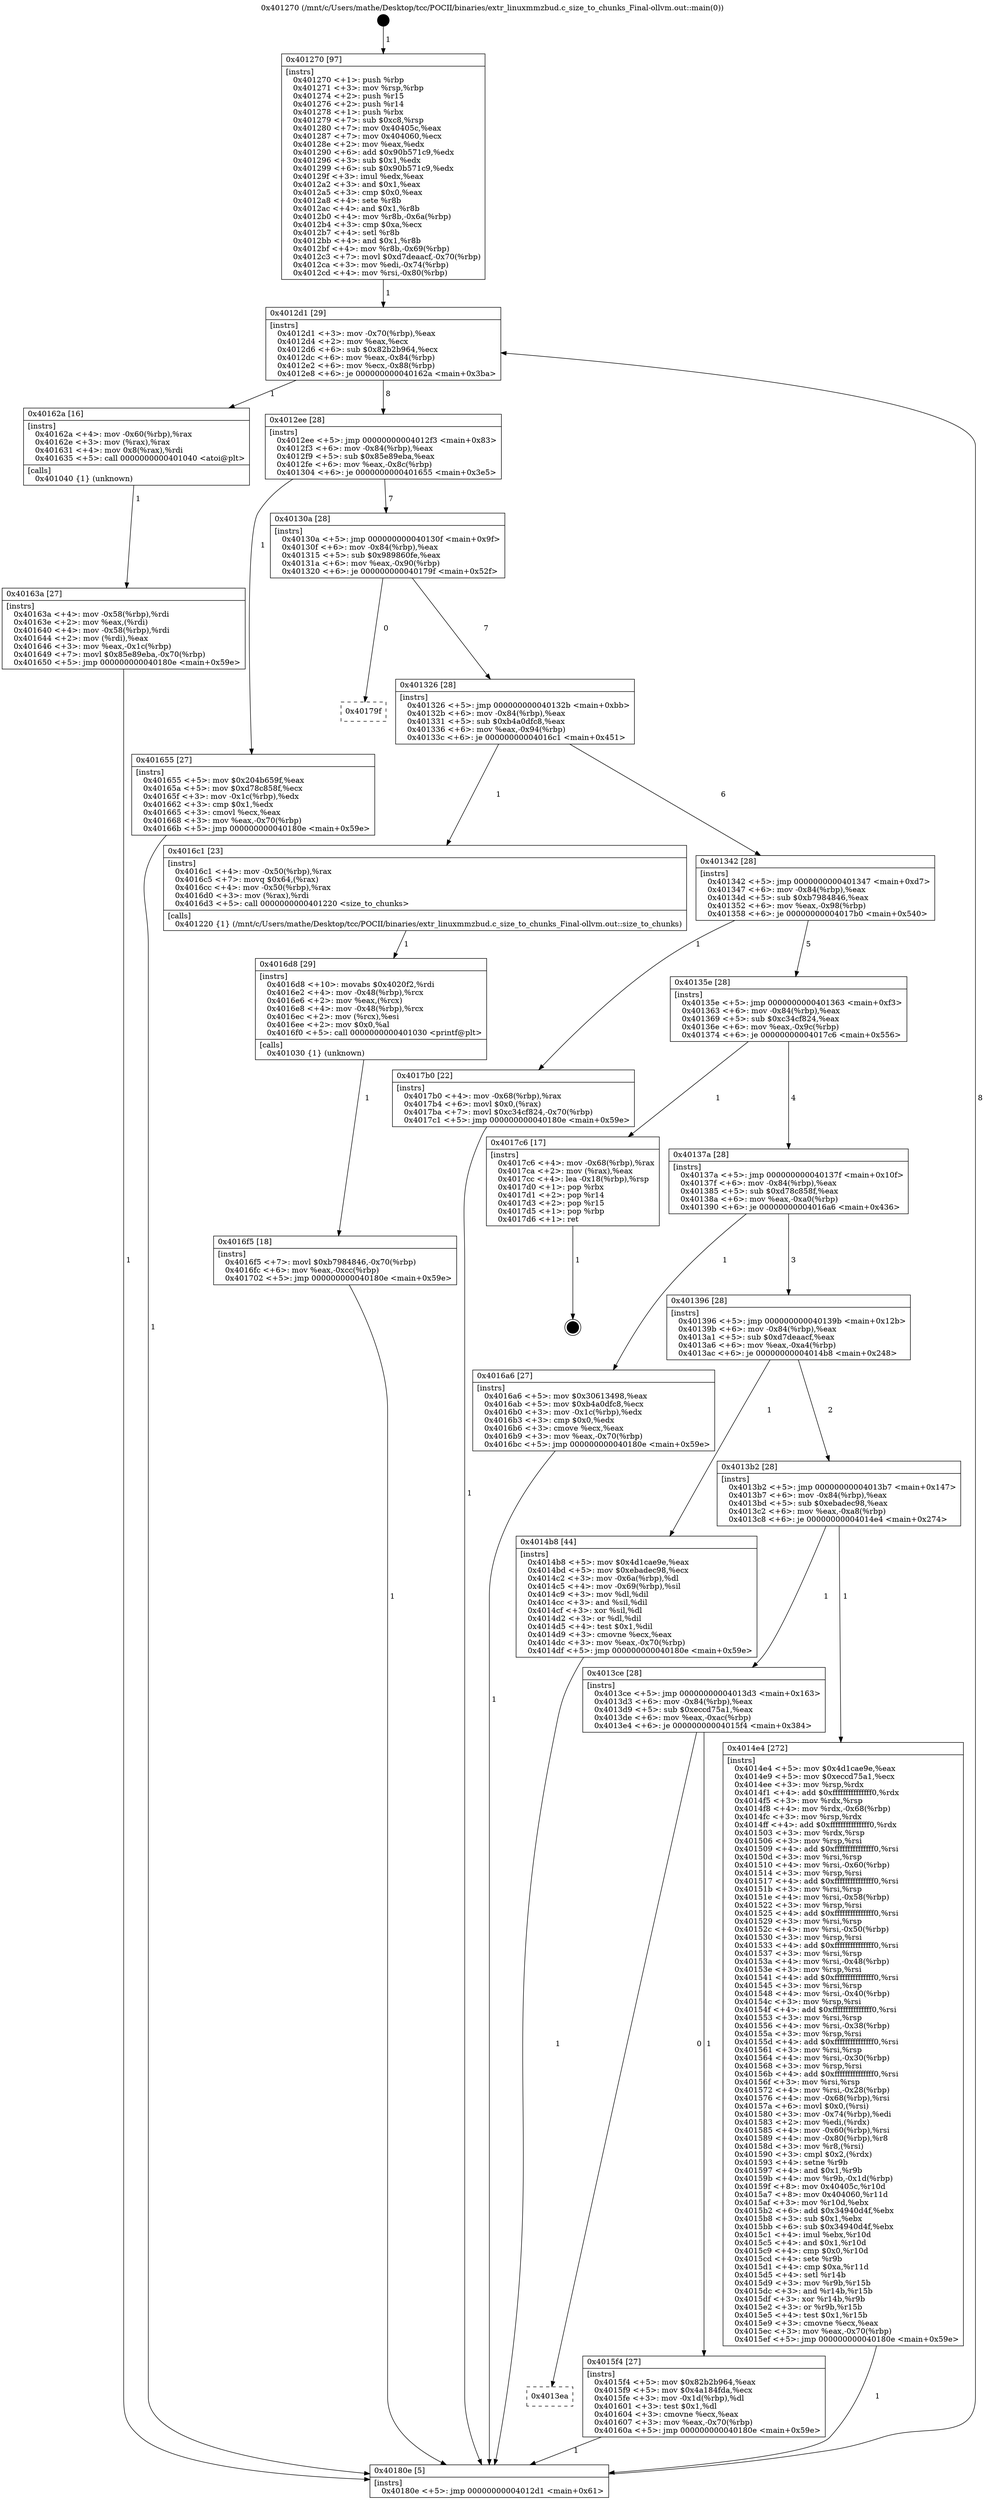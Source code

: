 digraph "0x401270" {
  label = "0x401270 (/mnt/c/Users/mathe/Desktop/tcc/POCII/binaries/extr_linuxmmzbud.c_size_to_chunks_Final-ollvm.out::main(0))"
  labelloc = "t"
  node[shape=record]

  Entry [label="",width=0.3,height=0.3,shape=circle,fillcolor=black,style=filled]
  "0x4012d1" [label="{
     0x4012d1 [29]\l
     | [instrs]\l
     &nbsp;&nbsp;0x4012d1 \<+3\>: mov -0x70(%rbp),%eax\l
     &nbsp;&nbsp;0x4012d4 \<+2\>: mov %eax,%ecx\l
     &nbsp;&nbsp;0x4012d6 \<+6\>: sub $0x82b2b964,%ecx\l
     &nbsp;&nbsp;0x4012dc \<+6\>: mov %eax,-0x84(%rbp)\l
     &nbsp;&nbsp;0x4012e2 \<+6\>: mov %ecx,-0x88(%rbp)\l
     &nbsp;&nbsp;0x4012e8 \<+6\>: je 000000000040162a \<main+0x3ba\>\l
  }"]
  "0x40162a" [label="{
     0x40162a [16]\l
     | [instrs]\l
     &nbsp;&nbsp;0x40162a \<+4\>: mov -0x60(%rbp),%rax\l
     &nbsp;&nbsp;0x40162e \<+3\>: mov (%rax),%rax\l
     &nbsp;&nbsp;0x401631 \<+4\>: mov 0x8(%rax),%rdi\l
     &nbsp;&nbsp;0x401635 \<+5\>: call 0000000000401040 \<atoi@plt\>\l
     | [calls]\l
     &nbsp;&nbsp;0x401040 \{1\} (unknown)\l
  }"]
  "0x4012ee" [label="{
     0x4012ee [28]\l
     | [instrs]\l
     &nbsp;&nbsp;0x4012ee \<+5\>: jmp 00000000004012f3 \<main+0x83\>\l
     &nbsp;&nbsp;0x4012f3 \<+6\>: mov -0x84(%rbp),%eax\l
     &nbsp;&nbsp;0x4012f9 \<+5\>: sub $0x85e89eba,%eax\l
     &nbsp;&nbsp;0x4012fe \<+6\>: mov %eax,-0x8c(%rbp)\l
     &nbsp;&nbsp;0x401304 \<+6\>: je 0000000000401655 \<main+0x3e5\>\l
  }"]
  Exit [label="",width=0.3,height=0.3,shape=circle,fillcolor=black,style=filled,peripheries=2]
  "0x401655" [label="{
     0x401655 [27]\l
     | [instrs]\l
     &nbsp;&nbsp;0x401655 \<+5\>: mov $0x204b659f,%eax\l
     &nbsp;&nbsp;0x40165a \<+5\>: mov $0xd78c858f,%ecx\l
     &nbsp;&nbsp;0x40165f \<+3\>: mov -0x1c(%rbp),%edx\l
     &nbsp;&nbsp;0x401662 \<+3\>: cmp $0x1,%edx\l
     &nbsp;&nbsp;0x401665 \<+3\>: cmovl %ecx,%eax\l
     &nbsp;&nbsp;0x401668 \<+3\>: mov %eax,-0x70(%rbp)\l
     &nbsp;&nbsp;0x40166b \<+5\>: jmp 000000000040180e \<main+0x59e\>\l
  }"]
  "0x40130a" [label="{
     0x40130a [28]\l
     | [instrs]\l
     &nbsp;&nbsp;0x40130a \<+5\>: jmp 000000000040130f \<main+0x9f\>\l
     &nbsp;&nbsp;0x40130f \<+6\>: mov -0x84(%rbp),%eax\l
     &nbsp;&nbsp;0x401315 \<+5\>: sub $0x989860fe,%eax\l
     &nbsp;&nbsp;0x40131a \<+6\>: mov %eax,-0x90(%rbp)\l
     &nbsp;&nbsp;0x401320 \<+6\>: je 000000000040179f \<main+0x52f\>\l
  }"]
  "0x4016f5" [label="{
     0x4016f5 [18]\l
     | [instrs]\l
     &nbsp;&nbsp;0x4016f5 \<+7\>: movl $0xb7984846,-0x70(%rbp)\l
     &nbsp;&nbsp;0x4016fc \<+6\>: mov %eax,-0xcc(%rbp)\l
     &nbsp;&nbsp;0x401702 \<+5\>: jmp 000000000040180e \<main+0x59e\>\l
  }"]
  "0x40179f" [label="{
     0x40179f\l
  }", style=dashed]
  "0x401326" [label="{
     0x401326 [28]\l
     | [instrs]\l
     &nbsp;&nbsp;0x401326 \<+5\>: jmp 000000000040132b \<main+0xbb\>\l
     &nbsp;&nbsp;0x40132b \<+6\>: mov -0x84(%rbp),%eax\l
     &nbsp;&nbsp;0x401331 \<+5\>: sub $0xb4a0dfc8,%eax\l
     &nbsp;&nbsp;0x401336 \<+6\>: mov %eax,-0x94(%rbp)\l
     &nbsp;&nbsp;0x40133c \<+6\>: je 00000000004016c1 \<main+0x451\>\l
  }"]
  "0x4016d8" [label="{
     0x4016d8 [29]\l
     | [instrs]\l
     &nbsp;&nbsp;0x4016d8 \<+10\>: movabs $0x4020f2,%rdi\l
     &nbsp;&nbsp;0x4016e2 \<+4\>: mov -0x48(%rbp),%rcx\l
     &nbsp;&nbsp;0x4016e6 \<+2\>: mov %eax,(%rcx)\l
     &nbsp;&nbsp;0x4016e8 \<+4\>: mov -0x48(%rbp),%rcx\l
     &nbsp;&nbsp;0x4016ec \<+2\>: mov (%rcx),%esi\l
     &nbsp;&nbsp;0x4016ee \<+2\>: mov $0x0,%al\l
     &nbsp;&nbsp;0x4016f0 \<+5\>: call 0000000000401030 \<printf@plt\>\l
     | [calls]\l
     &nbsp;&nbsp;0x401030 \{1\} (unknown)\l
  }"]
  "0x4016c1" [label="{
     0x4016c1 [23]\l
     | [instrs]\l
     &nbsp;&nbsp;0x4016c1 \<+4\>: mov -0x50(%rbp),%rax\l
     &nbsp;&nbsp;0x4016c5 \<+7\>: movq $0x64,(%rax)\l
     &nbsp;&nbsp;0x4016cc \<+4\>: mov -0x50(%rbp),%rax\l
     &nbsp;&nbsp;0x4016d0 \<+3\>: mov (%rax),%rdi\l
     &nbsp;&nbsp;0x4016d3 \<+5\>: call 0000000000401220 \<size_to_chunks\>\l
     | [calls]\l
     &nbsp;&nbsp;0x401220 \{1\} (/mnt/c/Users/mathe/Desktop/tcc/POCII/binaries/extr_linuxmmzbud.c_size_to_chunks_Final-ollvm.out::size_to_chunks)\l
  }"]
  "0x401342" [label="{
     0x401342 [28]\l
     | [instrs]\l
     &nbsp;&nbsp;0x401342 \<+5\>: jmp 0000000000401347 \<main+0xd7\>\l
     &nbsp;&nbsp;0x401347 \<+6\>: mov -0x84(%rbp),%eax\l
     &nbsp;&nbsp;0x40134d \<+5\>: sub $0xb7984846,%eax\l
     &nbsp;&nbsp;0x401352 \<+6\>: mov %eax,-0x98(%rbp)\l
     &nbsp;&nbsp;0x401358 \<+6\>: je 00000000004017b0 \<main+0x540\>\l
  }"]
  "0x40163a" [label="{
     0x40163a [27]\l
     | [instrs]\l
     &nbsp;&nbsp;0x40163a \<+4\>: mov -0x58(%rbp),%rdi\l
     &nbsp;&nbsp;0x40163e \<+2\>: mov %eax,(%rdi)\l
     &nbsp;&nbsp;0x401640 \<+4\>: mov -0x58(%rbp),%rdi\l
     &nbsp;&nbsp;0x401644 \<+2\>: mov (%rdi),%eax\l
     &nbsp;&nbsp;0x401646 \<+3\>: mov %eax,-0x1c(%rbp)\l
     &nbsp;&nbsp;0x401649 \<+7\>: movl $0x85e89eba,-0x70(%rbp)\l
     &nbsp;&nbsp;0x401650 \<+5\>: jmp 000000000040180e \<main+0x59e\>\l
  }"]
  "0x4017b0" [label="{
     0x4017b0 [22]\l
     | [instrs]\l
     &nbsp;&nbsp;0x4017b0 \<+4\>: mov -0x68(%rbp),%rax\l
     &nbsp;&nbsp;0x4017b4 \<+6\>: movl $0x0,(%rax)\l
     &nbsp;&nbsp;0x4017ba \<+7\>: movl $0xc34cf824,-0x70(%rbp)\l
     &nbsp;&nbsp;0x4017c1 \<+5\>: jmp 000000000040180e \<main+0x59e\>\l
  }"]
  "0x40135e" [label="{
     0x40135e [28]\l
     | [instrs]\l
     &nbsp;&nbsp;0x40135e \<+5\>: jmp 0000000000401363 \<main+0xf3\>\l
     &nbsp;&nbsp;0x401363 \<+6\>: mov -0x84(%rbp),%eax\l
     &nbsp;&nbsp;0x401369 \<+5\>: sub $0xc34cf824,%eax\l
     &nbsp;&nbsp;0x40136e \<+6\>: mov %eax,-0x9c(%rbp)\l
     &nbsp;&nbsp;0x401374 \<+6\>: je 00000000004017c6 \<main+0x556\>\l
  }"]
  "0x4013ea" [label="{
     0x4013ea\l
  }", style=dashed]
  "0x4017c6" [label="{
     0x4017c6 [17]\l
     | [instrs]\l
     &nbsp;&nbsp;0x4017c6 \<+4\>: mov -0x68(%rbp),%rax\l
     &nbsp;&nbsp;0x4017ca \<+2\>: mov (%rax),%eax\l
     &nbsp;&nbsp;0x4017cc \<+4\>: lea -0x18(%rbp),%rsp\l
     &nbsp;&nbsp;0x4017d0 \<+1\>: pop %rbx\l
     &nbsp;&nbsp;0x4017d1 \<+2\>: pop %r14\l
     &nbsp;&nbsp;0x4017d3 \<+2\>: pop %r15\l
     &nbsp;&nbsp;0x4017d5 \<+1\>: pop %rbp\l
     &nbsp;&nbsp;0x4017d6 \<+1\>: ret\l
  }"]
  "0x40137a" [label="{
     0x40137a [28]\l
     | [instrs]\l
     &nbsp;&nbsp;0x40137a \<+5\>: jmp 000000000040137f \<main+0x10f\>\l
     &nbsp;&nbsp;0x40137f \<+6\>: mov -0x84(%rbp),%eax\l
     &nbsp;&nbsp;0x401385 \<+5\>: sub $0xd78c858f,%eax\l
     &nbsp;&nbsp;0x40138a \<+6\>: mov %eax,-0xa0(%rbp)\l
     &nbsp;&nbsp;0x401390 \<+6\>: je 00000000004016a6 \<main+0x436\>\l
  }"]
  "0x4015f4" [label="{
     0x4015f4 [27]\l
     | [instrs]\l
     &nbsp;&nbsp;0x4015f4 \<+5\>: mov $0x82b2b964,%eax\l
     &nbsp;&nbsp;0x4015f9 \<+5\>: mov $0x4a184fda,%ecx\l
     &nbsp;&nbsp;0x4015fe \<+3\>: mov -0x1d(%rbp),%dl\l
     &nbsp;&nbsp;0x401601 \<+3\>: test $0x1,%dl\l
     &nbsp;&nbsp;0x401604 \<+3\>: cmovne %ecx,%eax\l
     &nbsp;&nbsp;0x401607 \<+3\>: mov %eax,-0x70(%rbp)\l
     &nbsp;&nbsp;0x40160a \<+5\>: jmp 000000000040180e \<main+0x59e\>\l
  }"]
  "0x4016a6" [label="{
     0x4016a6 [27]\l
     | [instrs]\l
     &nbsp;&nbsp;0x4016a6 \<+5\>: mov $0x30613498,%eax\l
     &nbsp;&nbsp;0x4016ab \<+5\>: mov $0xb4a0dfc8,%ecx\l
     &nbsp;&nbsp;0x4016b0 \<+3\>: mov -0x1c(%rbp),%edx\l
     &nbsp;&nbsp;0x4016b3 \<+3\>: cmp $0x0,%edx\l
     &nbsp;&nbsp;0x4016b6 \<+3\>: cmove %ecx,%eax\l
     &nbsp;&nbsp;0x4016b9 \<+3\>: mov %eax,-0x70(%rbp)\l
     &nbsp;&nbsp;0x4016bc \<+5\>: jmp 000000000040180e \<main+0x59e\>\l
  }"]
  "0x401396" [label="{
     0x401396 [28]\l
     | [instrs]\l
     &nbsp;&nbsp;0x401396 \<+5\>: jmp 000000000040139b \<main+0x12b\>\l
     &nbsp;&nbsp;0x40139b \<+6\>: mov -0x84(%rbp),%eax\l
     &nbsp;&nbsp;0x4013a1 \<+5\>: sub $0xd7deaacf,%eax\l
     &nbsp;&nbsp;0x4013a6 \<+6\>: mov %eax,-0xa4(%rbp)\l
     &nbsp;&nbsp;0x4013ac \<+6\>: je 00000000004014b8 \<main+0x248\>\l
  }"]
  "0x4013ce" [label="{
     0x4013ce [28]\l
     | [instrs]\l
     &nbsp;&nbsp;0x4013ce \<+5\>: jmp 00000000004013d3 \<main+0x163\>\l
     &nbsp;&nbsp;0x4013d3 \<+6\>: mov -0x84(%rbp),%eax\l
     &nbsp;&nbsp;0x4013d9 \<+5\>: sub $0xeccd75a1,%eax\l
     &nbsp;&nbsp;0x4013de \<+6\>: mov %eax,-0xac(%rbp)\l
     &nbsp;&nbsp;0x4013e4 \<+6\>: je 00000000004015f4 \<main+0x384\>\l
  }"]
  "0x4014b8" [label="{
     0x4014b8 [44]\l
     | [instrs]\l
     &nbsp;&nbsp;0x4014b8 \<+5\>: mov $0x4d1cae9e,%eax\l
     &nbsp;&nbsp;0x4014bd \<+5\>: mov $0xebadec98,%ecx\l
     &nbsp;&nbsp;0x4014c2 \<+3\>: mov -0x6a(%rbp),%dl\l
     &nbsp;&nbsp;0x4014c5 \<+4\>: mov -0x69(%rbp),%sil\l
     &nbsp;&nbsp;0x4014c9 \<+3\>: mov %dl,%dil\l
     &nbsp;&nbsp;0x4014cc \<+3\>: and %sil,%dil\l
     &nbsp;&nbsp;0x4014cf \<+3\>: xor %sil,%dl\l
     &nbsp;&nbsp;0x4014d2 \<+3\>: or %dl,%dil\l
     &nbsp;&nbsp;0x4014d5 \<+4\>: test $0x1,%dil\l
     &nbsp;&nbsp;0x4014d9 \<+3\>: cmovne %ecx,%eax\l
     &nbsp;&nbsp;0x4014dc \<+3\>: mov %eax,-0x70(%rbp)\l
     &nbsp;&nbsp;0x4014df \<+5\>: jmp 000000000040180e \<main+0x59e\>\l
  }"]
  "0x4013b2" [label="{
     0x4013b2 [28]\l
     | [instrs]\l
     &nbsp;&nbsp;0x4013b2 \<+5\>: jmp 00000000004013b7 \<main+0x147\>\l
     &nbsp;&nbsp;0x4013b7 \<+6\>: mov -0x84(%rbp),%eax\l
     &nbsp;&nbsp;0x4013bd \<+5\>: sub $0xebadec98,%eax\l
     &nbsp;&nbsp;0x4013c2 \<+6\>: mov %eax,-0xa8(%rbp)\l
     &nbsp;&nbsp;0x4013c8 \<+6\>: je 00000000004014e4 \<main+0x274\>\l
  }"]
  "0x40180e" [label="{
     0x40180e [5]\l
     | [instrs]\l
     &nbsp;&nbsp;0x40180e \<+5\>: jmp 00000000004012d1 \<main+0x61\>\l
  }"]
  "0x401270" [label="{
     0x401270 [97]\l
     | [instrs]\l
     &nbsp;&nbsp;0x401270 \<+1\>: push %rbp\l
     &nbsp;&nbsp;0x401271 \<+3\>: mov %rsp,%rbp\l
     &nbsp;&nbsp;0x401274 \<+2\>: push %r15\l
     &nbsp;&nbsp;0x401276 \<+2\>: push %r14\l
     &nbsp;&nbsp;0x401278 \<+1\>: push %rbx\l
     &nbsp;&nbsp;0x401279 \<+7\>: sub $0xc8,%rsp\l
     &nbsp;&nbsp;0x401280 \<+7\>: mov 0x40405c,%eax\l
     &nbsp;&nbsp;0x401287 \<+7\>: mov 0x404060,%ecx\l
     &nbsp;&nbsp;0x40128e \<+2\>: mov %eax,%edx\l
     &nbsp;&nbsp;0x401290 \<+6\>: add $0x90b571c9,%edx\l
     &nbsp;&nbsp;0x401296 \<+3\>: sub $0x1,%edx\l
     &nbsp;&nbsp;0x401299 \<+6\>: sub $0x90b571c9,%edx\l
     &nbsp;&nbsp;0x40129f \<+3\>: imul %edx,%eax\l
     &nbsp;&nbsp;0x4012a2 \<+3\>: and $0x1,%eax\l
     &nbsp;&nbsp;0x4012a5 \<+3\>: cmp $0x0,%eax\l
     &nbsp;&nbsp;0x4012a8 \<+4\>: sete %r8b\l
     &nbsp;&nbsp;0x4012ac \<+4\>: and $0x1,%r8b\l
     &nbsp;&nbsp;0x4012b0 \<+4\>: mov %r8b,-0x6a(%rbp)\l
     &nbsp;&nbsp;0x4012b4 \<+3\>: cmp $0xa,%ecx\l
     &nbsp;&nbsp;0x4012b7 \<+4\>: setl %r8b\l
     &nbsp;&nbsp;0x4012bb \<+4\>: and $0x1,%r8b\l
     &nbsp;&nbsp;0x4012bf \<+4\>: mov %r8b,-0x69(%rbp)\l
     &nbsp;&nbsp;0x4012c3 \<+7\>: movl $0xd7deaacf,-0x70(%rbp)\l
     &nbsp;&nbsp;0x4012ca \<+3\>: mov %edi,-0x74(%rbp)\l
     &nbsp;&nbsp;0x4012cd \<+4\>: mov %rsi,-0x80(%rbp)\l
  }"]
  "0x4014e4" [label="{
     0x4014e4 [272]\l
     | [instrs]\l
     &nbsp;&nbsp;0x4014e4 \<+5\>: mov $0x4d1cae9e,%eax\l
     &nbsp;&nbsp;0x4014e9 \<+5\>: mov $0xeccd75a1,%ecx\l
     &nbsp;&nbsp;0x4014ee \<+3\>: mov %rsp,%rdx\l
     &nbsp;&nbsp;0x4014f1 \<+4\>: add $0xfffffffffffffff0,%rdx\l
     &nbsp;&nbsp;0x4014f5 \<+3\>: mov %rdx,%rsp\l
     &nbsp;&nbsp;0x4014f8 \<+4\>: mov %rdx,-0x68(%rbp)\l
     &nbsp;&nbsp;0x4014fc \<+3\>: mov %rsp,%rdx\l
     &nbsp;&nbsp;0x4014ff \<+4\>: add $0xfffffffffffffff0,%rdx\l
     &nbsp;&nbsp;0x401503 \<+3\>: mov %rdx,%rsp\l
     &nbsp;&nbsp;0x401506 \<+3\>: mov %rsp,%rsi\l
     &nbsp;&nbsp;0x401509 \<+4\>: add $0xfffffffffffffff0,%rsi\l
     &nbsp;&nbsp;0x40150d \<+3\>: mov %rsi,%rsp\l
     &nbsp;&nbsp;0x401510 \<+4\>: mov %rsi,-0x60(%rbp)\l
     &nbsp;&nbsp;0x401514 \<+3\>: mov %rsp,%rsi\l
     &nbsp;&nbsp;0x401517 \<+4\>: add $0xfffffffffffffff0,%rsi\l
     &nbsp;&nbsp;0x40151b \<+3\>: mov %rsi,%rsp\l
     &nbsp;&nbsp;0x40151e \<+4\>: mov %rsi,-0x58(%rbp)\l
     &nbsp;&nbsp;0x401522 \<+3\>: mov %rsp,%rsi\l
     &nbsp;&nbsp;0x401525 \<+4\>: add $0xfffffffffffffff0,%rsi\l
     &nbsp;&nbsp;0x401529 \<+3\>: mov %rsi,%rsp\l
     &nbsp;&nbsp;0x40152c \<+4\>: mov %rsi,-0x50(%rbp)\l
     &nbsp;&nbsp;0x401530 \<+3\>: mov %rsp,%rsi\l
     &nbsp;&nbsp;0x401533 \<+4\>: add $0xfffffffffffffff0,%rsi\l
     &nbsp;&nbsp;0x401537 \<+3\>: mov %rsi,%rsp\l
     &nbsp;&nbsp;0x40153a \<+4\>: mov %rsi,-0x48(%rbp)\l
     &nbsp;&nbsp;0x40153e \<+3\>: mov %rsp,%rsi\l
     &nbsp;&nbsp;0x401541 \<+4\>: add $0xfffffffffffffff0,%rsi\l
     &nbsp;&nbsp;0x401545 \<+3\>: mov %rsi,%rsp\l
     &nbsp;&nbsp;0x401548 \<+4\>: mov %rsi,-0x40(%rbp)\l
     &nbsp;&nbsp;0x40154c \<+3\>: mov %rsp,%rsi\l
     &nbsp;&nbsp;0x40154f \<+4\>: add $0xfffffffffffffff0,%rsi\l
     &nbsp;&nbsp;0x401553 \<+3\>: mov %rsi,%rsp\l
     &nbsp;&nbsp;0x401556 \<+4\>: mov %rsi,-0x38(%rbp)\l
     &nbsp;&nbsp;0x40155a \<+3\>: mov %rsp,%rsi\l
     &nbsp;&nbsp;0x40155d \<+4\>: add $0xfffffffffffffff0,%rsi\l
     &nbsp;&nbsp;0x401561 \<+3\>: mov %rsi,%rsp\l
     &nbsp;&nbsp;0x401564 \<+4\>: mov %rsi,-0x30(%rbp)\l
     &nbsp;&nbsp;0x401568 \<+3\>: mov %rsp,%rsi\l
     &nbsp;&nbsp;0x40156b \<+4\>: add $0xfffffffffffffff0,%rsi\l
     &nbsp;&nbsp;0x40156f \<+3\>: mov %rsi,%rsp\l
     &nbsp;&nbsp;0x401572 \<+4\>: mov %rsi,-0x28(%rbp)\l
     &nbsp;&nbsp;0x401576 \<+4\>: mov -0x68(%rbp),%rsi\l
     &nbsp;&nbsp;0x40157a \<+6\>: movl $0x0,(%rsi)\l
     &nbsp;&nbsp;0x401580 \<+3\>: mov -0x74(%rbp),%edi\l
     &nbsp;&nbsp;0x401583 \<+2\>: mov %edi,(%rdx)\l
     &nbsp;&nbsp;0x401585 \<+4\>: mov -0x60(%rbp),%rsi\l
     &nbsp;&nbsp;0x401589 \<+4\>: mov -0x80(%rbp),%r8\l
     &nbsp;&nbsp;0x40158d \<+3\>: mov %r8,(%rsi)\l
     &nbsp;&nbsp;0x401590 \<+3\>: cmpl $0x2,(%rdx)\l
     &nbsp;&nbsp;0x401593 \<+4\>: setne %r9b\l
     &nbsp;&nbsp;0x401597 \<+4\>: and $0x1,%r9b\l
     &nbsp;&nbsp;0x40159b \<+4\>: mov %r9b,-0x1d(%rbp)\l
     &nbsp;&nbsp;0x40159f \<+8\>: mov 0x40405c,%r10d\l
     &nbsp;&nbsp;0x4015a7 \<+8\>: mov 0x404060,%r11d\l
     &nbsp;&nbsp;0x4015af \<+3\>: mov %r10d,%ebx\l
     &nbsp;&nbsp;0x4015b2 \<+6\>: add $0x34940d4f,%ebx\l
     &nbsp;&nbsp;0x4015b8 \<+3\>: sub $0x1,%ebx\l
     &nbsp;&nbsp;0x4015bb \<+6\>: sub $0x34940d4f,%ebx\l
     &nbsp;&nbsp;0x4015c1 \<+4\>: imul %ebx,%r10d\l
     &nbsp;&nbsp;0x4015c5 \<+4\>: and $0x1,%r10d\l
     &nbsp;&nbsp;0x4015c9 \<+4\>: cmp $0x0,%r10d\l
     &nbsp;&nbsp;0x4015cd \<+4\>: sete %r9b\l
     &nbsp;&nbsp;0x4015d1 \<+4\>: cmp $0xa,%r11d\l
     &nbsp;&nbsp;0x4015d5 \<+4\>: setl %r14b\l
     &nbsp;&nbsp;0x4015d9 \<+3\>: mov %r9b,%r15b\l
     &nbsp;&nbsp;0x4015dc \<+3\>: and %r14b,%r15b\l
     &nbsp;&nbsp;0x4015df \<+3\>: xor %r14b,%r9b\l
     &nbsp;&nbsp;0x4015e2 \<+3\>: or %r9b,%r15b\l
     &nbsp;&nbsp;0x4015e5 \<+4\>: test $0x1,%r15b\l
     &nbsp;&nbsp;0x4015e9 \<+3\>: cmovne %ecx,%eax\l
     &nbsp;&nbsp;0x4015ec \<+3\>: mov %eax,-0x70(%rbp)\l
     &nbsp;&nbsp;0x4015ef \<+5\>: jmp 000000000040180e \<main+0x59e\>\l
  }"]
  Entry -> "0x401270" [label=" 1"]
  "0x4012d1" -> "0x40162a" [label=" 1"]
  "0x4012d1" -> "0x4012ee" [label=" 8"]
  "0x4017c6" -> Exit [label=" 1"]
  "0x4012ee" -> "0x401655" [label=" 1"]
  "0x4012ee" -> "0x40130a" [label=" 7"]
  "0x4017b0" -> "0x40180e" [label=" 1"]
  "0x40130a" -> "0x40179f" [label=" 0"]
  "0x40130a" -> "0x401326" [label=" 7"]
  "0x4016f5" -> "0x40180e" [label=" 1"]
  "0x401326" -> "0x4016c1" [label=" 1"]
  "0x401326" -> "0x401342" [label=" 6"]
  "0x4016d8" -> "0x4016f5" [label=" 1"]
  "0x401342" -> "0x4017b0" [label=" 1"]
  "0x401342" -> "0x40135e" [label=" 5"]
  "0x4016c1" -> "0x4016d8" [label=" 1"]
  "0x40135e" -> "0x4017c6" [label=" 1"]
  "0x40135e" -> "0x40137a" [label=" 4"]
  "0x4016a6" -> "0x40180e" [label=" 1"]
  "0x40137a" -> "0x4016a6" [label=" 1"]
  "0x40137a" -> "0x401396" [label=" 3"]
  "0x401655" -> "0x40180e" [label=" 1"]
  "0x401396" -> "0x4014b8" [label=" 1"]
  "0x401396" -> "0x4013b2" [label=" 2"]
  "0x4014b8" -> "0x40180e" [label=" 1"]
  "0x401270" -> "0x4012d1" [label=" 1"]
  "0x40180e" -> "0x4012d1" [label=" 8"]
  "0x4015f4" -> "0x40180e" [label=" 1"]
  "0x4013b2" -> "0x4014e4" [label=" 1"]
  "0x4013b2" -> "0x4013ce" [label=" 1"]
  "0x40162a" -> "0x40163a" [label=" 1"]
  "0x4014e4" -> "0x40180e" [label=" 1"]
  "0x40163a" -> "0x40180e" [label=" 1"]
  "0x4013ce" -> "0x4015f4" [label=" 1"]
  "0x4013ce" -> "0x4013ea" [label=" 0"]
}
